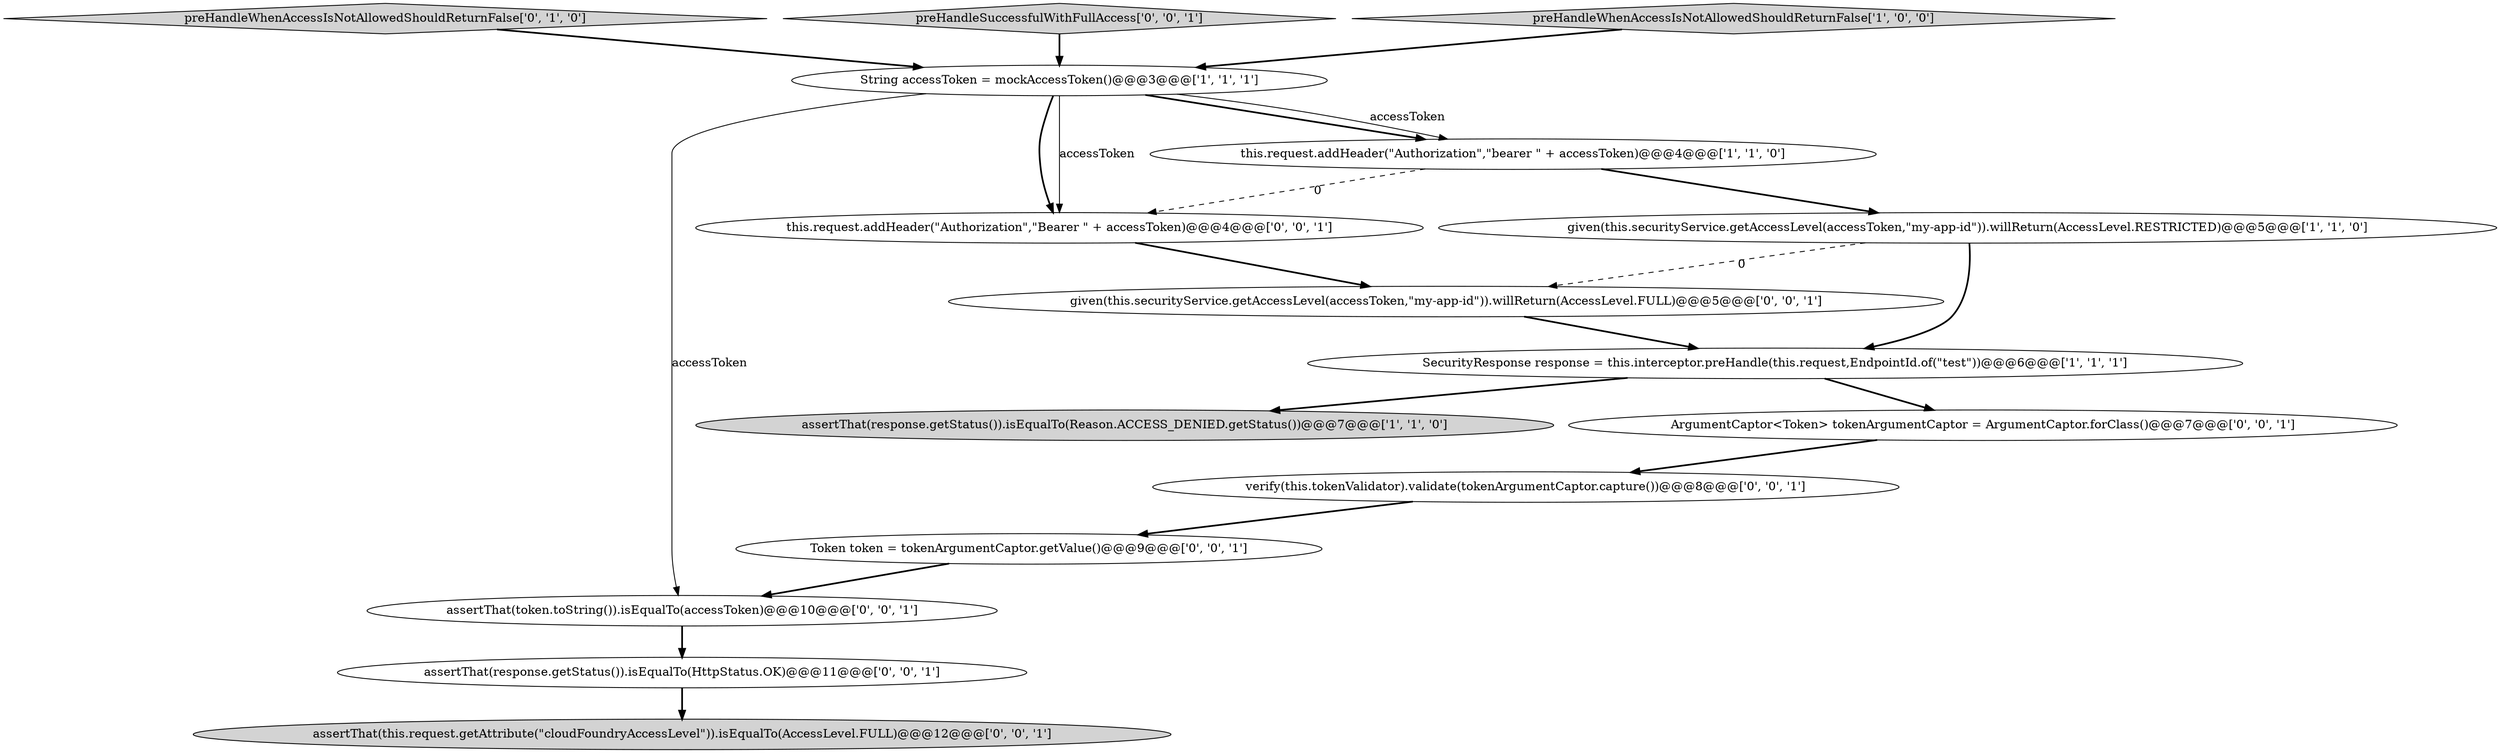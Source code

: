 digraph {
0 [style = filled, label = "SecurityResponse response = this.interceptor.preHandle(this.request,EndpointId.of(\"test\"))@@@6@@@['1', '1', '1']", fillcolor = white, shape = ellipse image = "AAA0AAABBB1BBB"];
4 [style = filled, label = "assertThat(response.getStatus()).isEqualTo(Reason.ACCESS_DENIED.getStatus())@@@7@@@['1', '1', '0']", fillcolor = lightgray, shape = ellipse image = "AAA0AAABBB1BBB"];
14 [style = filled, label = "ArgumentCaptor<Token> tokenArgumentCaptor = ArgumentCaptor.forClass()@@@7@@@['0', '0', '1']", fillcolor = white, shape = ellipse image = "AAA0AAABBB3BBB"];
5 [style = filled, label = "given(this.securityService.getAccessLevel(accessToken,\"my-app-id\")).willReturn(AccessLevel.RESTRICTED)@@@5@@@['1', '1', '0']", fillcolor = white, shape = ellipse image = "AAA0AAABBB1BBB"];
7 [style = filled, label = "verify(this.tokenValidator).validate(tokenArgumentCaptor.capture())@@@8@@@['0', '0', '1']", fillcolor = white, shape = ellipse image = "AAA0AAABBB3BBB"];
15 [style = filled, label = "assertThat(token.toString()).isEqualTo(accessToken)@@@10@@@['0', '0', '1']", fillcolor = white, shape = ellipse image = "AAA0AAABBB3BBB"];
9 [style = filled, label = "assertThat(response.getStatus()).isEqualTo(HttpStatus.OK)@@@11@@@['0', '0', '1']", fillcolor = white, shape = ellipse image = "AAA0AAABBB3BBB"];
8 [style = filled, label = "Token token = tokenArgumentCaptor.getValue()@@@9@@@['0', '0', '1']", fillcolor = white, shape = ellipse image = "AAA0AAABBB3BBB"];
13 [style = filled, label = "this.request.addHeader(\"Authorization\",\"Bearer \" + accessToken)@@@4@@@['0', '0', '1']", fillcolor = white, shape = ellipse image = "AAA0AAABBB3BBB"];
1 [style = filled, label = "String accessToken = mockAccessToken()@@@3@@@['1', '1', '1']", fillcolor = white, shape = ellipse image = "AAA0AAABBB1BBB"];
6 [style = filled, label = "preHandleWhenAccessIsNotAllowedShouldReturnFalse['0', '1', '0']", fillcolor = lightgray, shape = diamond image = "AAA0AAABBB2BBB"];
10 [style = filled, label = "preHandleSuccessfulWithFullAccess['0', '0', '1']", fillcolor = lightgray, shape = diamond image = "AAA0AAABBB3BBB"];
11 [style = filled, label = "given(this.securityService.getAccessLevel(accessToken,\"my-app-id\")).willReturn(AccessLevel.FULL)@@@5@@@['0', '0', '1']", fillcolor = white, shape = ellipse image = "AAA0AAABBB3BBB"];
12 [style = filled, label = "assertThat(this.request.getAttribute(\"cloudFoundryAccessLevel\")).isEqualTo(AccessLevel.FULL)@@@12@@@['0', '0', '1']", fillcolor = lightgray, shape = ellipse image = "AAA0AAABBB3BBB"];
2 [style = filled, label = "this.request.addHeader(\"Authorization\",\"bearer \" + accessToken)@@@4@@@['1', '1', '0']", fillcolor = white, shape = ellipse image = "AAA0AAABBB1BBB"];
3 [style = filled, label = "preHandleWhenAccessIsNotAllowedShouldReturnFalse['1', '0', '0']", fillcolor = lightgray, shape = diamond image = "AAA0AAABBB1BBB"];
8->15 [style = bold, label=""];
3->1 [style = bold, label=""];
7->8 [style = bold, label=""];
13->11 [style = bold, label=""];
1->13 [style = bold, label=""];
14->7 [style = bold, label=""];
1->15 [style = solid, label="accessToken"];
6->1 [style = bold, label=""];
0->14 [style = bold, label=""];
11->0 [style = bold, label=""];
5->0 [style = bold, label=""];
5->11 [style = dashed, label="0"];
0->4 [style = bold, label=""];
15->9 [style = bold, label=""];
2->13 [style = dashed, label="0"];
1->13 [style = solid, label="accessToken"];
1->2 [style = bold, label=""];
9->12 [style = bold, label=""];
1->2 [style = solid, label="accessToken"];
10->1 [style = bold, label=""];
2->5 [style = bold, label=""];
}
